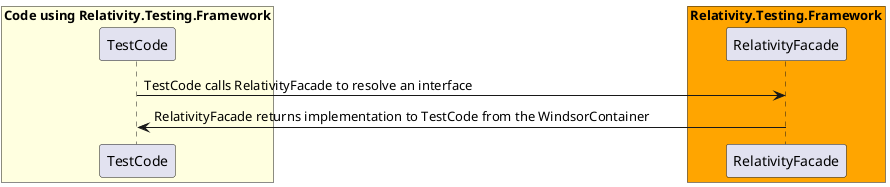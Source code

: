 @startuml Relativity.Testing.Framework RegisteredServices Sequence Diagram

box "Code using Relativity.Testing.Framework" #LightYellow
participant "TestCode"
end box

box "Relativity.Testing.Framework" #Orange
participant "RelativityFacade"
end box

"TestCode" -> "RelativityFacade" : TestCode calls RelativityFacade to resolve an interface
"TestCode" <- "RelativityFacade" : RelativityFacade returns implementation to TestCode from the WindsorContainer

@enduml
